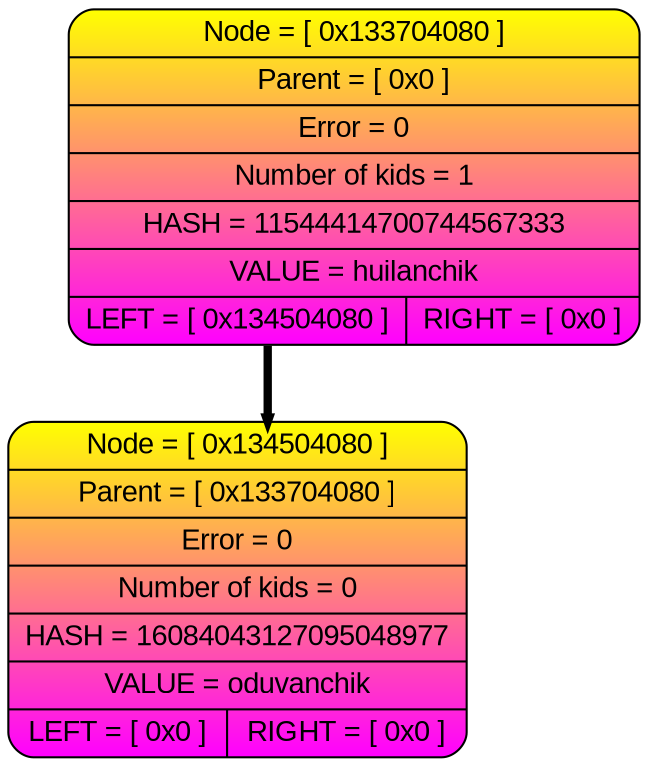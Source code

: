 digraph tree{
splines=ortho;
rankdir=HR;
nodesep=0.4;
node [shape=record, fontname="Arial"];
edge [style=bold, color="black", weight=10, penwidth=4, arrowsize=0.2];
P0x133704080 [style = "filled, rounded", fillcolor="yellow:magenta" gradientangle=270,label=" {Node = [ 0x133704080 ] | Parent = [ 0x0 ] | Error = 0 | Number of kids = 1 | HASH = 11544414700744567333 | VALUE = huilanchik | { <l> LEFT = [ 0x134504080 ] | <r> RIGHT = [ 0x0 ]}}" ];
P0x134504080 [style = "filled, rounded", fillcolor="yellow:magenta" gradientangle=270,label=" {Node = [ 0x134504080 ] | Parent = [ 0x133704080 ] | Error = 0 | Number of kids = 0 | HASH = 16084043127095048977 | VALUE = oduvanchik | { <l> LEFT = [ 0x0 ] | <r> RIGHT = [ 0x0 ]}}" ];
P0x133704080:<l> -> P0x134504080
}
